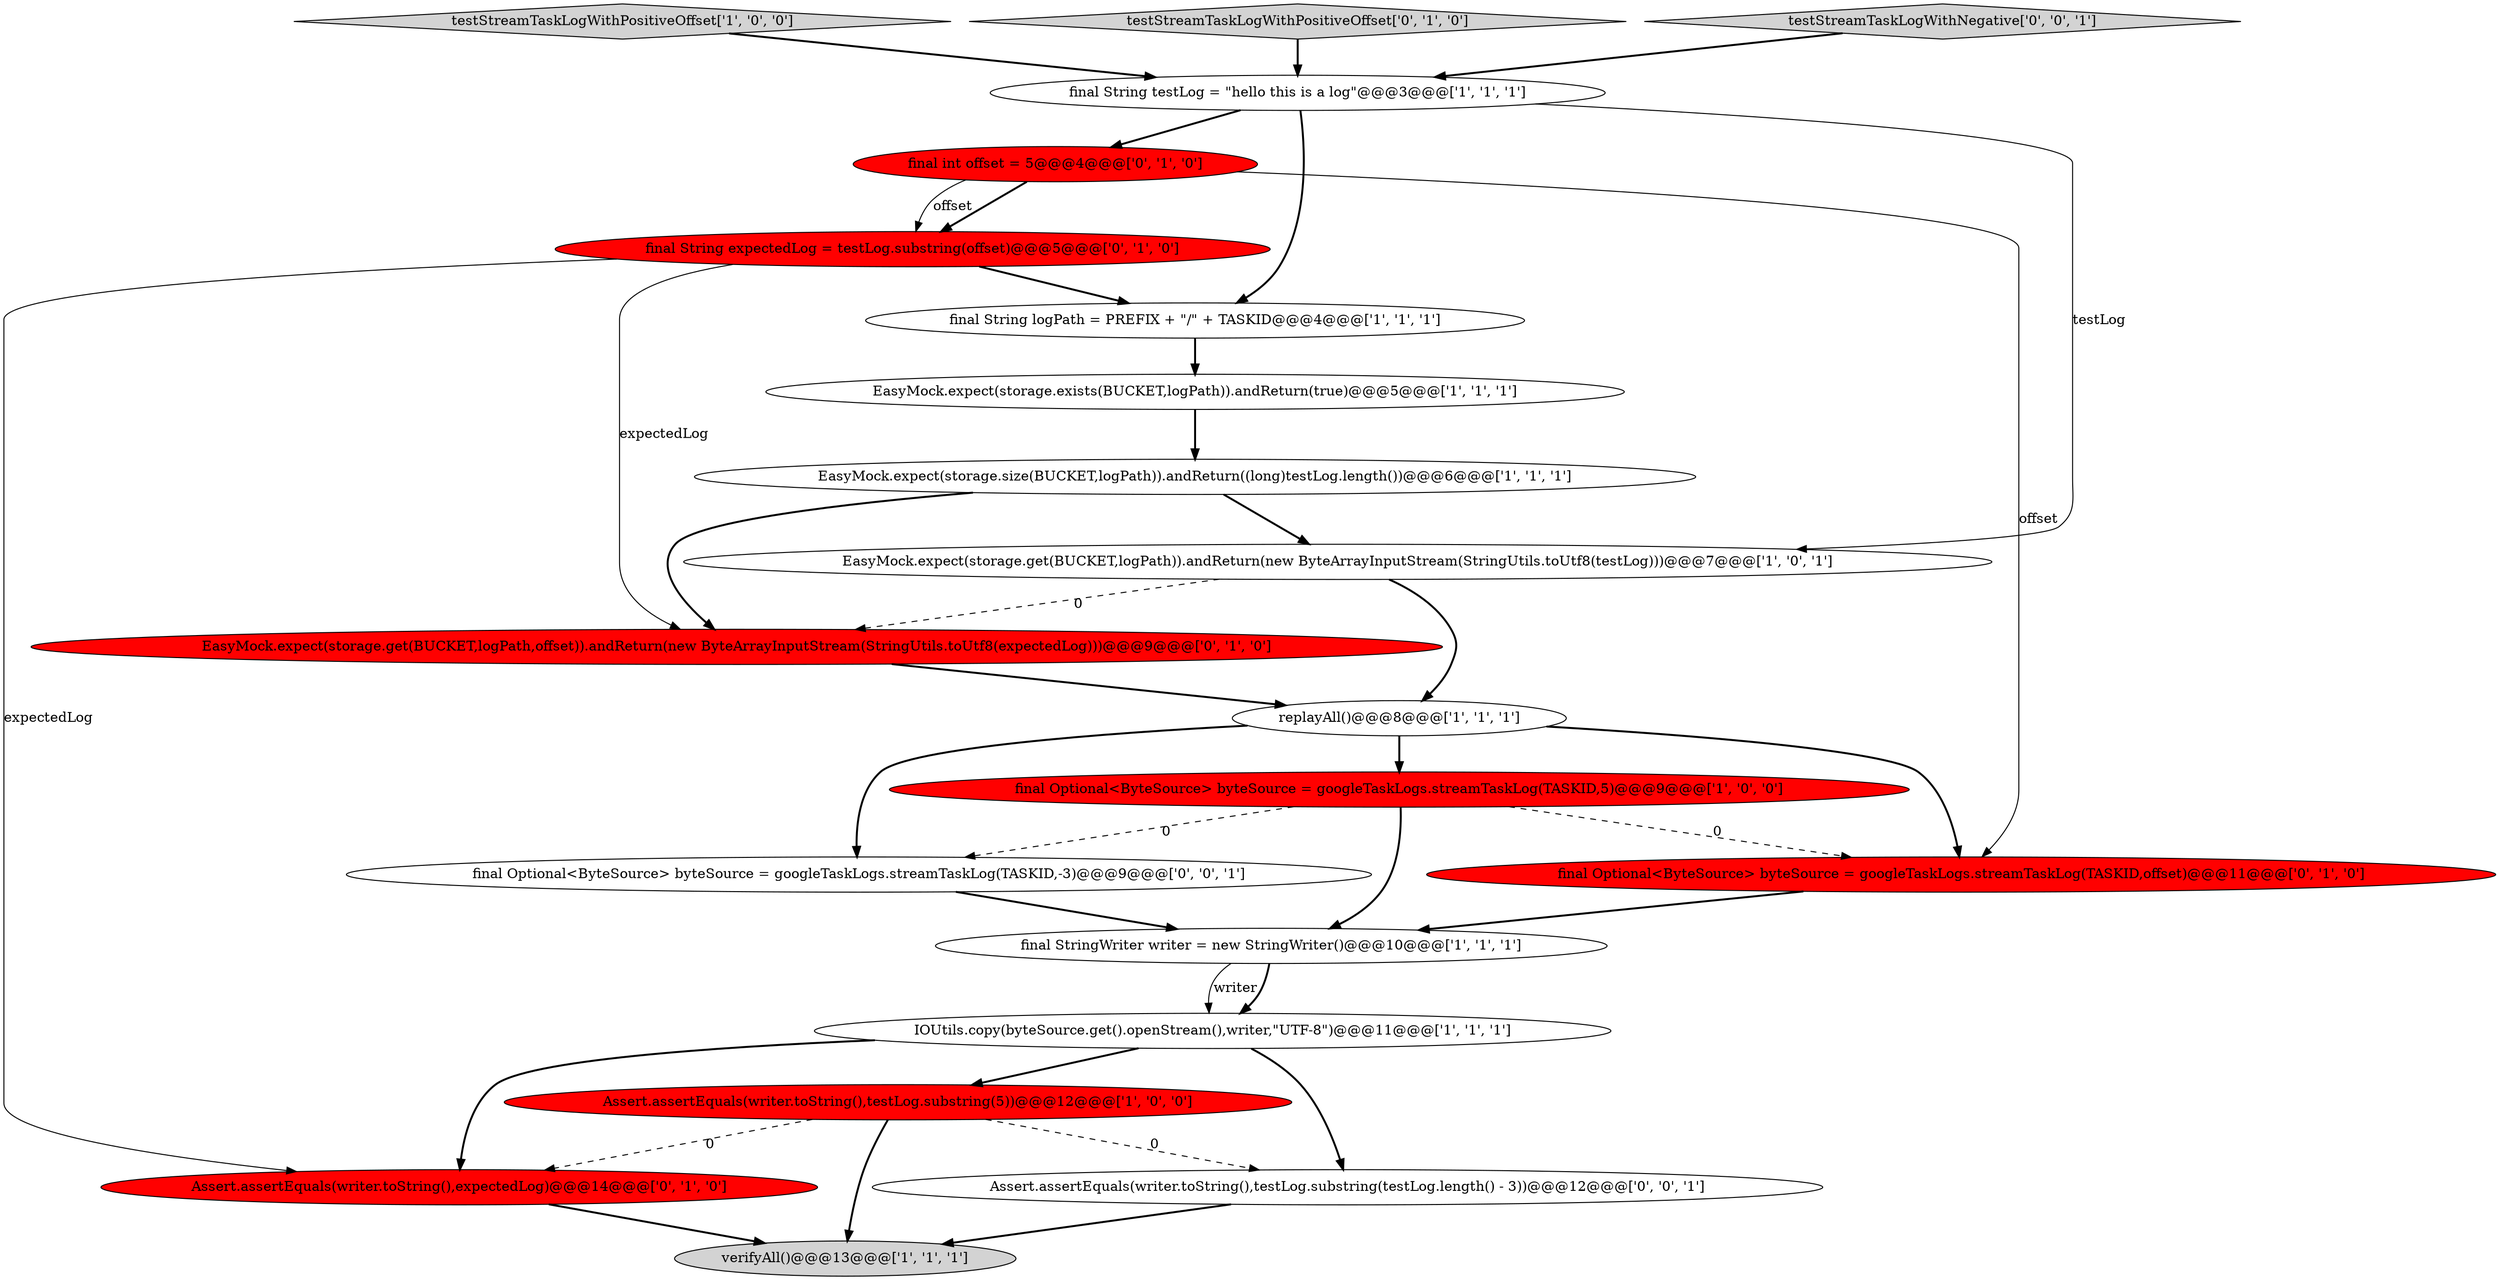 digraph {
10 [style = filled, label = "EasyMock.expect(storage.size(BUCKET,logPath)).andReturn((long)testLog.length())@@@6@@@['1', '1', '1']", fillcolor = white, shape = ellipse image = "AAA0AAABBB1BBB"];
16 [style = filled, label = "final Optional<ByteSource> byteSource = googleTaskLogs.streamTaskLog(TASKID,offset)@@@11@@@['0', '1', '0']", fillcolor = red, shape = ellipse image = "AAA1AAABBB2BBB"];
7 [style = filled, label = "final StringWriter writer = new StringWriter()@@@10@@@['1', '1', '1']", fillcolor = white, shape = ellipse image = "AAA0AAABBB1BBB"];
6 [style = filled, label = "replayAll()@@@8@@@['1', '1', '1']", fillcolor = white, shape = ellipse image = "AAA0AAABBB1BBB"];
5 [style = filled, label = "IOUtils.copy(byteSource.get().openStream(),writer,\"UTF-8\")@@@11@@@['1', '1', '1']", fillcolor = white, shape = ellipse image = "AAA0AAABBB1BBB"];
14 [style = filled, label = "Assert.assertEquals(writer.toString(),expectedLog)@@@14@@@['0', '1', '0']", fillcolor = red, shape = ellipse image = "AAA1AAABBB2BBB"];
8 [style = filled, label = "final String testLog = \"hello this is a log\"@@@3@@@['1', '1', '1']", fillcolor = white, shape = ellipse image = "AAA0AAABBB1BBB"];
12 [style = filled, label = "final int offset = 5@@@4@@@['0', '1', '0']", fillcolor = red, shape = ellipse image = "AAA1AAABBB2BBB"];
17 [style = filled, label = "EasyMock.expect(storage.get(BUCKET,logPath,offset)).andReturn(new ByteArrayInputStream(StringUtils.toUtf8(expectedLog)))@@@9@@@['0', '1', '0']", fillcolor = red, shape = ellipse image = "AAA1AAABBB2BBB"];
1 [style = filled, label = "testStreamTaskLogWithPositiveOffset['1', '0', '0']", fillcolor = lightgray, shape = diamond image = "AAA0AAABBB1BBB"];
4 [style = filled, label = "EasyMock.expect(storage.exists(BUCKET,logPath)).andReturn(true)@@@5@@@['1', '1', '1']", fillcolor = white, shape = ellipse image = "AAA0AAABBB1BBB"];
15 [style = filled, label = "testStreamTaskLogWithPositiveOffset['0', '1', '0']", fillcolor = lightgray, shape = diamond image = "AAA0AAABBB2BBB"];
20 [style = filled, label = "final Optional<ByteSource> byteSource = googleTaskLogs.streamTaskLog(TASKID,-3)@@@9@@@['0', '0', '1']", fillcolor = white, shape = ellipse image = "AAA0AAABBB3BBB"];
18 [style = filled, label = "testStreamTaskLogWithNegative['0', '0', '1']", fillcolor = lightgray, shape = diamond image = "AAA0AAABBB3BBB"];
9 [style = filled, label = "final String logPath = PREFIX + \"/\" + TASKID@@@4@@@['1', '1', '1']", fillcolor = white, shape = ellipse image = "AAA0AAABBB1BBB"];
2 [style = filled, label = "verifyAll()@@@13@@@['1', '1', '1']", fillcolor = lightgray, shape = ellipse image = "AAA0AAABBB1BBB"];
11 [style = filled, label = "EasyMock.expect(storage.get(BUCKET,logPath)).andReturn(new ByteArrayInputStream(StringUtils.toUtf8(testLog)))@@@7@@@['1', '0', '1']", fillcolor = white, shape = ellipse image = "AAA0AAABBB1BBB"];
19 [style = filled, label = "Assert.assertEquals(writer.toString(),testLog.substring(testLog.length() - 3))@@@12@@@['0', '0', '1']", fillcolor = white, shape = ellipse image = "AAA0AAABBB3BBB"];
3 [style = filled, label = "final Optional<ByteSource> byteSource = googleTaskLogs.streamTaskLog(TASKID,5)@@@9@@@['1', '0', '0']", fillcolor = red, shape = ellipse image = "AAA1AAABBB1BBB"];
0 [style = filled, label = "Assert.assertEquals(writer.toString(),testLog.substring(5))@@@12@@@['1', '0', '0']", fillcolor = red, shape = ellipse image = "AAA1AAABBB1BBB"];
13 [style = filled, label = "final String expectedLog = testLog.substring(offset)@@@5@@@['0', '1', '0']", fillcolor = red, shape = ellipse image = "AAA1AAABBB2BBB"];
4->10 [style = bold, label=""];
6->3 [style = bold, label=""];
1->8 [style = bold, label=""];
17->6 [style = bold, label=""];
7->5 [style = solid, label="writer"];
0->19 [style = dashed, label="0"];
9->4 [style = bold, label=""];
11->6 [style = bold, label=""];
0->2 [style = bold, label=""];
16->7 [style = bold, label=""];
10->17 [style = bold, label=""];
19->2 [style = bold, label=""];
11->17 [style = dashed, label="0"];
5->14 [style = bold, label=""];
12->16 [style = solid, label="offset"];
6->20 [style = bold, label=""];
5->19 [style = bold, label=""];
12->13 [style = bold, label=""];
0->14 [style = dashed, label="0"];
13->14 [style = solid, label="expectedLog"];
7->5 [style = bold, label=""];
5->0 [style = bold, label=""];
3->7 [style = bold, label=""];
6->16 [style = bold, label=""];
3->20 [style = dashed, label="0"];
13->17 [style = solid, label="expectedLog"];
8->9 [style = bold, label=""];
14->2 [style = bold, label=""];
18->8 [style = bold, label=""];
13->9 [style = bold, label=""];
8->11 [style = solid, label="testLog"];
20->7 [style = bold, label=""];
12->13 [style = solid, label="offset"];
15->8 [style = bold, label=""];
8->12 [style = bold, label=""];
3->16 [style = dashed, label="0"];
10->11 [style = bold, label=""];
}
